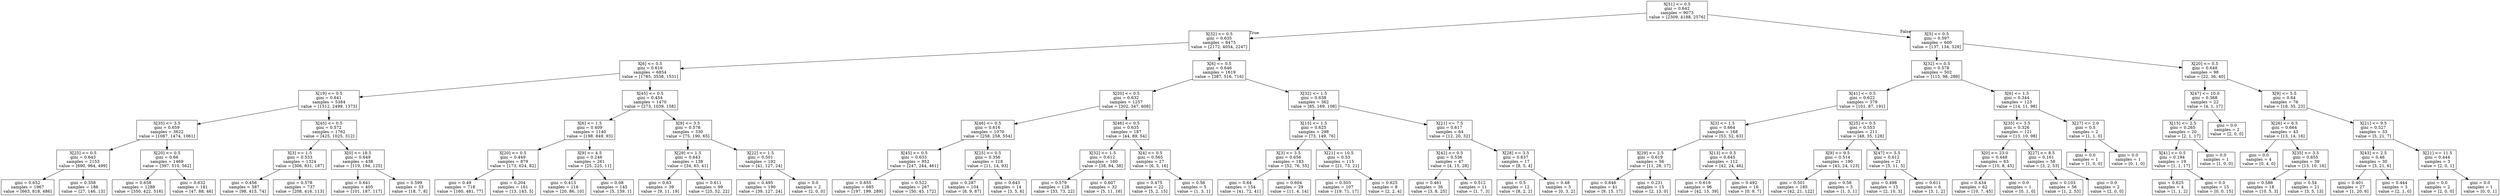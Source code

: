 digraph Tree {
node [shape=box] ;
0 [label="X[51] <= 0.5\ngini = 0.642\nsamples = 9073\nvalue = [2309, 4188, 2576]"] ;
1 [label="X[32] <= 0.5\ngini = 0.635\nsamples = 8473\nvalue = [2172, 4054, 2247]"] ;
0 -> 1 [labeldistance=2.5, labelangle=45, headlabel="True"] ;
2 [label="X[6] <= 0.5\ngini = 0.616\nsamples = 6854\nvalue = [1785, 3538, 1531]"] ;
1 -> 2 ;
3 [label="X[19] <= 0.5\ngini = 0.641\nsamples = 5384\nvalue = [1512, 2499, 1373]"] ;
2 -> 3 ;
4 [label="X[35] <= 3.5\ngini = 0.659\nsamples = 3622\nvalue = [1087, 1474, 1061]"] ;
3 -> 4 ;
5 [label="X[25] <= 0.5\ngini = 0.643\nsamples = 2153\nvalue = [690, 964, 499]"] ;
4 -> 5 ;
6 [label="gini = 0.652\nsamples = 1967\nvalue = [663, 818, 486]"] ;
5 -> 6 ;
7 [label="gini = 0.358\nsamples = 186\nvalue = [27, 146, 13]"] ;
5 -> 7 ;
8 [label="X[20] <= 0.5\ngini = 0.66\nsamples = 1469\nvalue = [397, 510, 562]"] ;
4 -> 8 ;
9 [label="gini = 0.658\nsamples = 1288\nvalue = [350, 422, 516]"] ;
8 -> 9 ;
10 [label="gini = 0.632\nsamples = 181\nvalue = [47, 88, 46]"] ;
8 -> 10 ;
11 [label="X[45] <= 0.5\ngini = 0.572\nsamples = 1762\nvalue = [425, 1025, 312]"] ;
3 -> 11 ;
12 [label="X[3] <= 1.5\ngini = 0.533\nsamples = 1324\nvalue = [306, 831, 187]"] ;
11 -> 12 ;
13 [label="gini = 0.456\nsamples = 587\nvalue = [98, 415, 74]"] ;
12 -> 13 ;
14 [label="gini = 0.578\nsamples = 737\nvalue = [208, 416, 113]"] ;
12 -> 14 ;
15 [label="X[0] <= 18.5\ngini = 0.649\nsamples = 438\nvalue = [119, 194, 125]"] ;
11 -> 15 ;
16 [label="gini = 0.641\nsamples = 405\nvalue = [101, 187, 117]"] ;
15 -> 16 ;
17 [label="gini = 0.599\nsamples = 33\nvalue = [18, 7, 8]"] ;
15 -> 17 ;
18 [label="X[45] <= 0.5\ngini = 0.454\nsamples = 1470\nvalue = [273, 1039, 158]"] ;
2 -> 18 ;
19 [label="X[6] <= 1.5\ngini = 0.409\nsamples = 1140\nvalue = [198, 849, 93]"] ;
18 -> 19 ;
20 [label="X[20] <= 0.5\ngini = 0.449\nsamples = 879\nvalue = [173, 624, 82]"] ;
19 -> 20 ;
21 [label="gini = 0.49\nsamples = 718\nvalue = [160, 481, 77]"] ;
20 -> 21 ;
22 [label="gini = 0.204\nsamples = 161\nvalue = [13, 143, 5]"] ;
20 -> 22 ;
23 [label="X[9] <= 4.5\ngini = 0.246\nsamples = 261\nvalue = [25, 225, 11]"] ;
19 -> 23 ;
24 [label="gini = 0.413\nsamples = 116\nvalue = [20, 86, 10]"] ;
23 -> 24 ;
25 [label="gini = 0.08\nsamples = 145\nvalue = [5, 139, 1]"] ;
23 -> 25 ;
26 [label="X[9] <= 3.5\ngini = 0.578\nsamples = 330\nvalue = [75, 190, 65]"] ;
18 -> 26 ;
27 [label="X[29] <= 1.5\ngini = 0.643\nsamples = 138\nvalue = [34, 63, 41]"] ;
26 -> 27 ;
28 [label="gini = 0.63\nsamples = 39\nvalue = [9, 11, 19]"] ;
27 -> 28 ;
29 [label="gini = 0.611\nsamples = 99\nvalue = [25, 52, 22]"] ;
27 -> 29 ;
30 [label="X[22] <= 1.5\ngini = 0.501\nsamples = 192\nvalue = [41, 127, 24]"] ;
26 -> 30 ;
31 [label="gini = 0.495\nsamples = 190\nvalue = [39, 127, 24]"] ;
30 -> 31 ;
32 [label="gini = 0.0\nsamples = 2\nvalue = [2, 0, 0]"] ;
30 -> 32 ;
33 [label="X[6] <= 0.5\ngini = 0.646\nsamples = 1619\nvalue = [387, 516, 716]"] ;
1 -> 33 ;
34 [label="X[20] <= 0.5\ngini = 0.632\nsamples = 1257\nvalue = [302, 347, 608]"] ;
33 -> 34 ;
35 [label="X[46] <= 0.5\ngini = 0.616\nsamples = 1070\nvalue = [258, 258, 554]"] ;
34 -> 35 ;
36 [label="X[45] <= 0.5\ngini = 0.633\nsamples = 952\nvalue = [247, 244, 461]"] ;
35 -> 36 ;
37 [label="gini = 0.655\nsamples = 685\nvalue = [197, 199, 289]"] ;
36 -> 37 ;
38 [label="gini = 0.522\nsamples = 267\nvalue = [50, 45, 172]"] ;
36 -> 38 ;
39 [label="X[25] <= 0.5\ngini = 0.356\nsamples = 118\nvalue = [11, 14, 93]"] ;
35 -> 39 ;
40 [label="gini = 0.287\nsamples = 104\nvalue = [8, 9, 87]"] ;
39 -> 40 ;
41 [label="gini = 0.643\nsamples = 14\nvalue = [3, 5, 6]"] ;
39 -> 41 ;
42 [label="X[46] <= 0.5\ngini = 0.635\nsamples = 187\nvalue = [44, 89, 54]"] ;
34 -> 42 ;
43 [label="X[32] <= 1.5\ngini = 0.612\nsamples = 160\nvalue = [38, 84, 38]"] ;
42 -> 43 ;
44 [label="gini = 0.579\nsamples = 128\nvalue = [33, 73, 22]"] ;
43 -> 44 ;
45 [label="gini = 0.607\nsamples = 32\nvalue = [5, 11, 16]"] ;
43 -> 45 ;
46 [label="X[4] <= 0.5\ngini = 0.565\nsamples = 27\nvalue = [6, 5, 16]"] ;
42 -> 46 ;
47 [label="gini = 0.475\nsamples = 22\nvalue = [5, 2, 15]"] ;
46 -> 47 ;
48 [label="gini = 0.56\nsamples = 5\nvalue = [1, 3, 1]"] ;
46 -> 48 ;
49 [label="X[32] <= 1.5\ngini = 0.638\nsamples = 362\nvalue = [85, 169, 108]"] ;
33 -> 49 ;
50 [label="X[15] <= 1.5\ngini = 0.625\nsamples = 298\nvalue = [73, 149, 76]"] ;
49 -> 50 ;
51 [label="X[3] <= 3.5\ngini = 0.656\nsamples = 183\nvalue = [52, 76, 55]"] ;
50 -> 51 ;
52 [label="gini = 0.64\nsamples = 154\nvalue = [41, 72, 41]"] ;
51 -> 52 ;
53 [label="gini = 0.604\nsamples = 29\nvalue = [11, 4, 14]"] ;
51 -> 53 ;
54 [label="X[21] <= 10.5\ngini = 0.53\nsamples = 115\nvalue = [21, 73, 21]"] ;
50 -> 54 ;
55 [label="gini = 0.503\nsamples = 107\nvalue = [19, 71, 17]"] ;
54 -> 55 ;
56 [label="gini = 0.625\nsamples = 8\nvalue = [2, 2, 4]"] ;
54 -> 56 ;
57 [label="X[21] <= 7.5\ngini = 0.617\nsamples = 64\nvalue = [12, 20, 32]"] ;
49 -> 57 ;
58 [label="X[42] <= 0.5\ngini = 0.536\nsamples = 47\nvalue = [4, 15, 28]"] ;
57 -> 58 ;
59 [label="gini = 0.461\nsamples = 36\nvalue = [3, 8, 25]"] ;
58 -> 59 ;
60 [label="gini = 0.512\nsamples = 11\nvalue = [1, 7, 3]"] ;
58 -> 60 ;
61 [label="X[28] <= 3.5\ngini = 0.637\nsamples = 17\nvalue = [8, 5, 4]"] ;
57 -> 61 ;
62 [label="gini = 0.5\nsamples = 12\nvalue = [8, 2, 2]"] ;
61 -> 62 ;
63 [label="gini = 0.48\nsamples = 5\nvalue = [0, 3, 2]"] ;
61 -> 63 ;
64 [label="X[5] <= 0.5\ngini = 0.597\nsamples = 600\nvalue = [137, 134, 329]"] ;
0 -> 64 [labeldistance=2.5, labelangle=-45, headlabel="False"] ;
65 [label="X[32] <= 0.5\ngini = 0.578\nsamples = 502\nvalue = [115, 98, 289]"] ;
64 -> 65 ;
66 [label="X[41] <= 0.5\ngini = 0.622\nsamples = 379\nvalue = [101, 87, 191]"] ;
65 -> 66 ;
67 [label="X[3] <= 1.5\ngini = 0.664\nsamples = 168\nvalue = [53, 52, 63]"] ;
66 -> 67 ;
68 [label="X[29] <= 2.5\ngini = 0.619\nsamples = 56\nvalue = [11, 28, 17]"] ;
67 -> 68 ;
69 [label="gini = 0.646\nsamples = 41\nvalue = [9, 15, 17]"] ;
68 -> 69 ;
70 [label="gini = 0.231\nsamples = 15\nvalue = [2, 13, 0]"] ;
68 -> 70 ;
71 [label="X[13] <= 0.5\ngini = 0.645\nsamples = 112\nvalue = [42, 24, 46]"] ;
67 -> 71 ;
72 [label="gini = 0.619\nsamples = 96\nvalue = [42, 15, 39]"] ;
71 -> 72 ;
73 [label="gini = 0.492\nsamples = 16\nvalue = [0, 9, 7]"] ;
71 -> 73 ;
74 [label="X[25] <= 0.5\ngini = 0.553\nsamples = 211\nvalue = [48, 35, 128]"] ;
66 -> 74 ;
75 [label="X[9] <= 9.5\ngini = 0.514\nsamples = 190\nvalue = [43, 24, 123]"] ;
74 -> 75 ;
76 [label="gini = 0.501\nsamples = 185\nvalue = [42, 21, 122]"] ;
75 -> 76 ;
77 [label="gini = 0.56\nsamples = 5\nvalue = [1, 3, 1]"] ;
75 -> 77 ;
78 [label="X[47] <= 5.5\ngini = 0.612\nsamples = 21\nvalue = [5, 11, 5]"] ;
74 -> 78 ;
79 [label="gini = 0.498\nsamples = 15\nvalue = [2, 10, 3]"] ;
78 -> 79 ;
80 [label="gini = 0.611\nsamples = 6\nvalue = [3, 1, 2]"] ;
78 -> 80 ;
81 [label="X[6] <= 1.5\ngini = 0.344\nsamples = 123\nvalue = [14, 11, 98]"] ;
65 -> 81 ;
82 [label="X[35] <= 3.5\ngini = 0.326\nsamples = 121\nvalue = [13, 10, 98]"] ;
81 -> 82 ;
83 [label="X[0] <= 23.0\ngini = 0.448\nsamples = 63\nvalue = [10, 8, 45]"] ;
82 -> 83 ;
84 [label="gini = 0.434\nsamples = 62\nvalue = [10, 7, 45]"] ;
83 -> 84 ;
85 [label="gini = 0.0\nsamples = 1\nvalue = [0, 1, 0]"] ;
83 -> 85 ;
86 [label="X[27] <= 8.5\ngini = 0.161\nsamples = 58\nvalue = [3, 2, 53]"] ;
82 -> 86 ;
87 [label="gini = 0.103\nsamples = 56\nvalue = [1, 2, 53]"] ;
86 -> 87 ;
88 [label="gini = 0.0\nsamples = 2\nvalue = [2, 0, 0]"] ;
86 -> 88 ;
89 [label="X[27] <= 2.0\ngini = 0.5\nsamples = 2\nvalue = [1, 1, 0]"] ;
81 -> 89 ;
90 [label="gini = 0.0\nsamples = 1\nvalue = [1, 0, 0]"] ;
89 -> 90 ;
91 [label="gini = 0.0\nsamples = 1\nvalue = [0, 1, 0]"] ;
89 -> 91 ;
92 [label="X[20] <= 0.5\ngini = 0.648\nsamples = 98\nvalue = [22, 36, 40]"] ;
64 -> 92 ;
93 [label="X[47] <= 10.0\ngini = 0.368\nsamples = 22\nvalue = [4, 1, 17]"] ;
92 -> 93 ;
94 [label="X[15] <= 2.5\ngini = 0.265\nsamples = 20\nvalue = [2, 1, 17]"] ;
93 -> 94 ;
95 [label="X[41] <= 0.5\ngini = 0.194\nsamples = 19\nvalue = [1, 1, 17]"] ;
94 -> 95 ;
96 [label="gini = 0.625\nsamples = 4\nvalue = [1, 1, 2]"] ;
95 -> 96 ;
97 [label="gini = 0.0\nsamples = 15\nvalue = [0, 0, 15]"] ;
95 -> 97 ;
98 [label="gini = 0.0\nsamples = 1\nvalue = [1, 0, 0]"] ;
94 -> 98 ;
99 [label="gini = 0.0\nsamples = 2\nvalue = [2, 0, 0]"] ;
93 -> 99 ;
100 [label="X[9] <= 5.5\ngini = 0.64\nsamples = 76\nvalue = [18, 35, 23]"] ;
92 -> 100 ;
101 [label="X[26] <= 6.5\ngini = 0.664\nsamples = 43\nvalue = [13, 14, 16]"] ;
100 -> 101 ;
102 [label="gini = 0.0\nsamples = 4\nvalue = [0, 4, 0]"] ;
101 -> 102 ;
103 [label="X[35] <= 3.5\ngini = 0.655\nsamples = 39\nvalue = [13, 10, 16]"] ;
101 -> 103 ;
104 [label="gini = 0.586\nsamples = 18\nvalue = [10, 5, 3]"] ;
103 -> 104 ;
105 [label="gini = 0.54\nsamples = 21\nvalue = [3, 5, 13]"] ;
103 -> 105 ;
106 [label="X[21] <= 9.5\ngini = 0.527\nsamples = 33\nvalue = [5, 21, 7]"] ;
100 -> 106 ;
107 [label="X[43] <= 2.5\ngini = 0.46\nsamples = 30\nvalue = [3, 21, 6]"] ;
106 -> 107 ;
108 [label="gini = 0.401\nsamples = 27\nvalue = [1, 20, 6]"] ;
107 -> 108 ;
109 [label="gini = 0.444\nsamples = 3\nvalue = [2, 1, 0]"] ;
107 -> 109 ;
110 [label="X[21] <= 11.5\ngini = 0.444\nsamples = 3\nvalue = [2, 0, 1]"] ;
106 -> 110 ;
111 [label="gini = 0.0\nsamples = 2\nvalue = [2, 0, 0]"] ;
110 -> 111 ;
112 [label="gini = 0.0\nsamples = 1\nvalue = [0, 0, 1]"] ;
110 -> 112 ;
}
